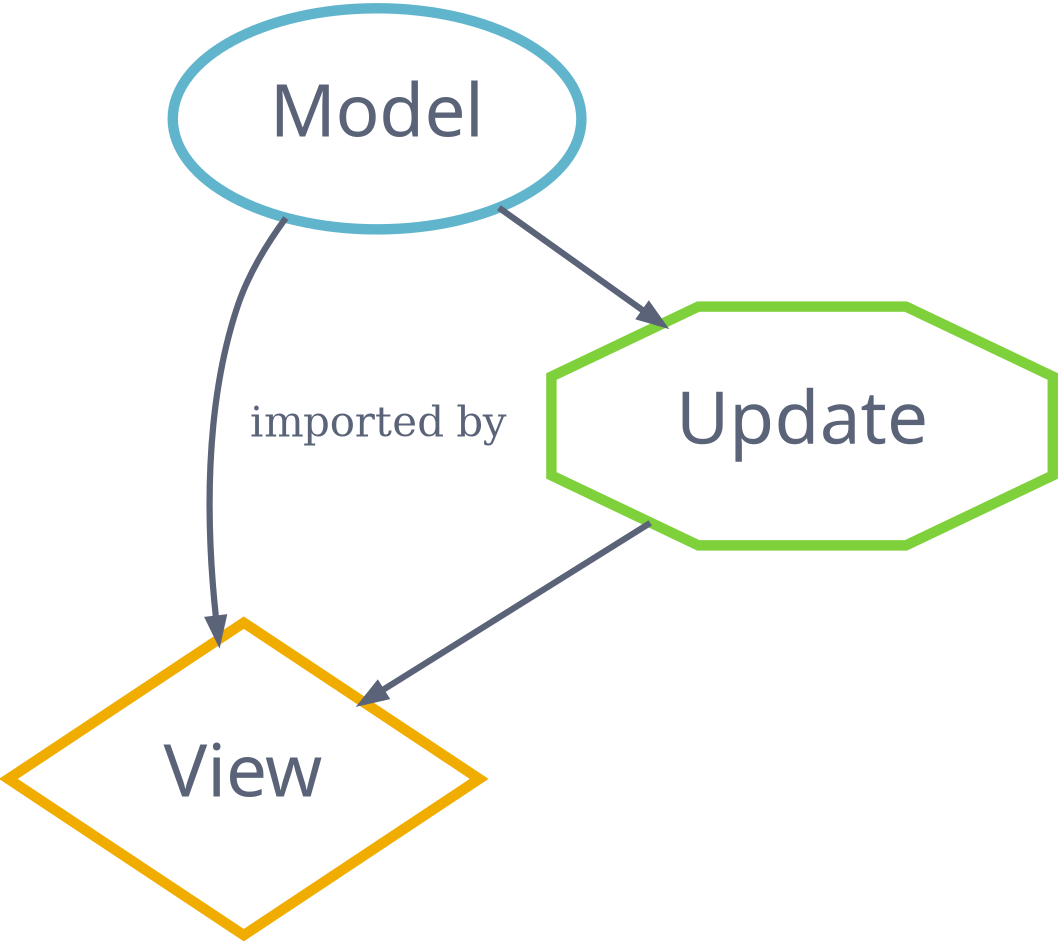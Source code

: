 digraph TEA {
    {
        node [penwidth="5", margin=".25", fontcolor="#5a6378", fontsize=35, fontname="sans-serif"]
        Model [shape=oval, color="#60b5cc"]
        View [shape=diamond, color="#f0ad00"]
        Update [shape=octagon, color="#7fd13b"]
    }

    subgraph tea {
        edge [penwidth="3", fontcolor="#5a6378", fontsize=20, color="#5a6378", arrowsize="1"]
        Model -> View [label=" imported by  "];
        Model -> Update;
        Update -> View;
    }
}